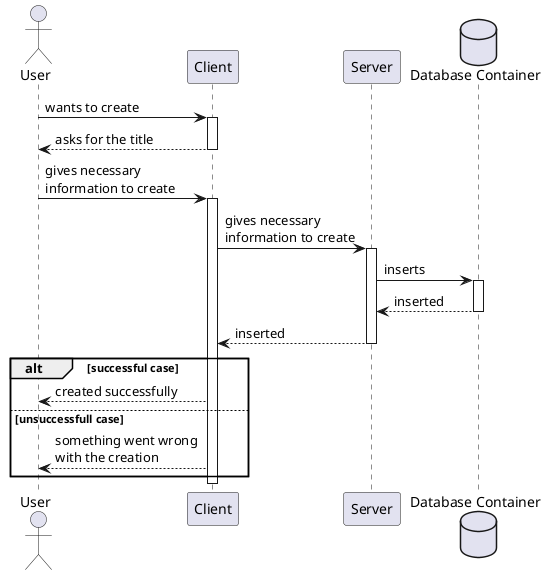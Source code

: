 @startuml
'http://plantuml.com/skinparam.html

actor "User" as user
participant "Client" as Client
participant "Server" as Server
database "Database Container" as db

user -> Client: wants to create

activate Client
Client --> user: asks for the title
deactivate Client

user -> Client: gives necessary \ninformation to create
activate Client
Client -> Server: gives necessary \ninformation to create
activate Server
Server -> db: inserts
activate db
db --> Server: inserted
deactivate db
Server --> Client: inserted
deactivate Server
alt successful case
user <-- Client: created successfully
else unsuccessfull case
user <-- Client: something went wrong \nwith the creation
end
deactivate Client

@enduml
